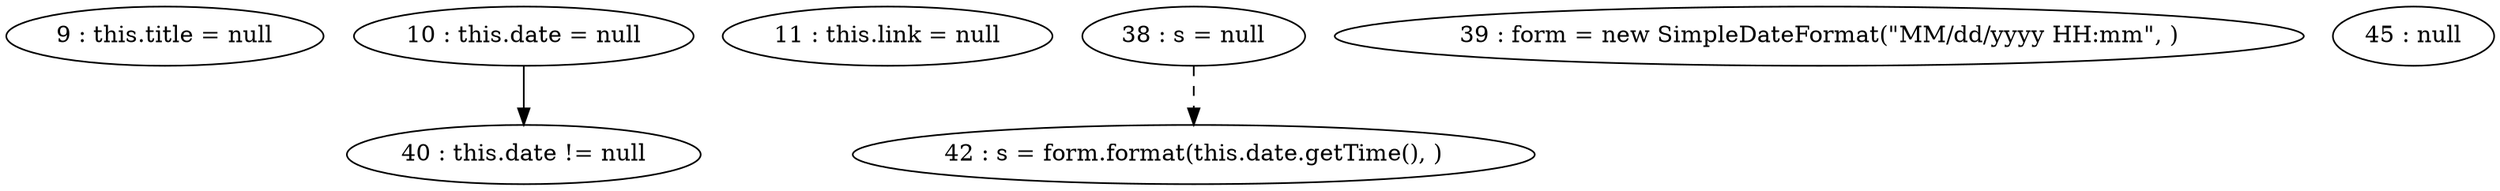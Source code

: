 digraph G {
"9 : this.title = null"
"10 : this.date = null"
"10 : this.date = null" -> "40 : this.date != null"
"11 : this.link = null"
"38 : s = null"
"38 : s = null" -> "42 : s = form.format(this.date.getTime(), )" [style=dashed]
"39 : form = new SimpleDateFormat(\"MM/dd/yyyy HH:mm\", )"
"40 : this.date != null"
"42 : s = form.format(this.date.getTime(), )"
"45 : null"
}
